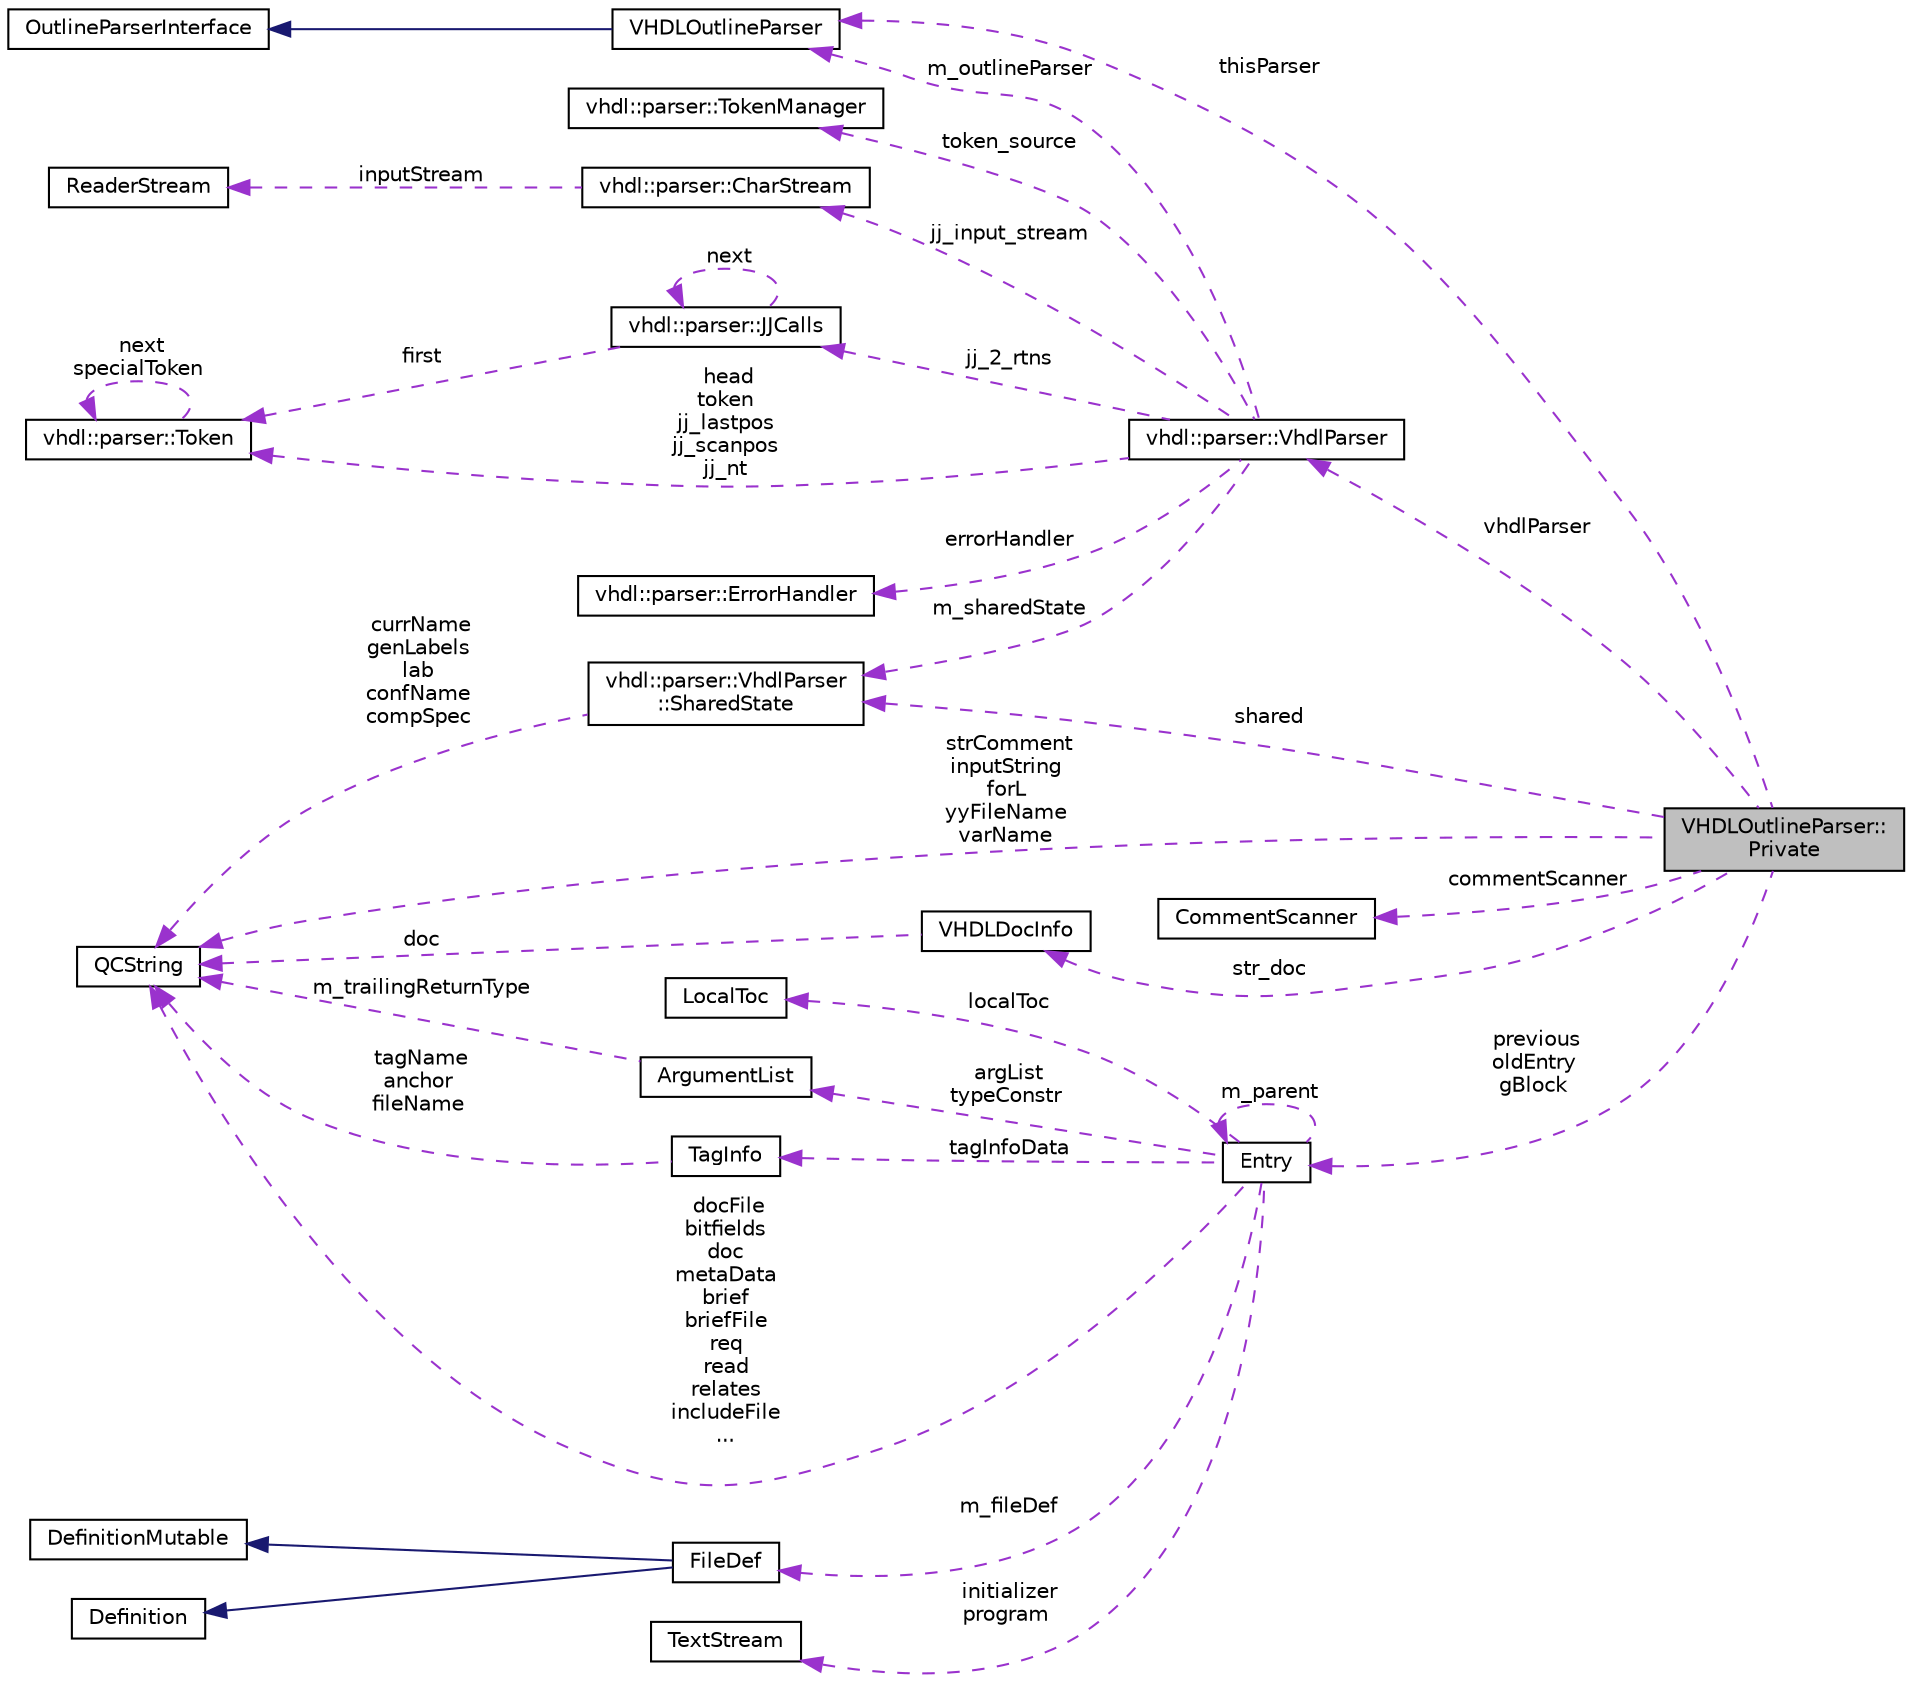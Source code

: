 digraph "VHDLOutlineParser::Private"
{
 // INTERACTIVE_SVG=YES
 // LATEX_PDF_SIZE
  edge [fontname="Helvetica",fontsize="10",labelfontname="Helvetica",labelfontsize="10"];
  node [fontname="Helvetica",fontsize="10",shape=record];
  rankdir="LR";
  Node1 [label="VHDLOutlineParser::\lPrivate",height=0.2,width=0.4,color="black", fillcolor="grey75", style="filled", fontcolor="black",tooltip=" "];
  Node2 -> Node1 [dir="back",color="darkorchid3",fontsize="10",style="dashed",label=" strComment\ninputString\nforL\nyyFileName\nvarName" ,fontname="Helvetica"];
  Node2 [label="QCString",height=0.2,width=0.4,color="black", fillcolor="white", style="filled",URL="$d9/d45/class_q_c_string.html",tooltip="This is an alternative implementation of QCString."];
  Node3 -> Node1 [dir="back",color="darkorchid3",fontsize="10",style="dashed",label=" str_doc" ,fontname="Helvetica"];
  Node3 [label="VHDLDocInfo",height=0.2,width=0.4,color="black", fillcolor="white", style="filled",URL="$d9/d20/struct_v_h_d_l_doc_info.html",tooltip=" "];
  Node2 -> Node3 [dir="back",color="darkorchid3",fontsize="10",style="dashed",label=" doc" ,fontname="Helvetica"];
  Node4 -> Node1 [dir="back",color="darkorchid3",fontsize="10",style="dashed",label=" shared" ,fontname="Helvetica"];
  Node4 [label="vhdl::parser::VhdlParser\l::SharedState",height=0.2,width=0.4,color="black", fillcolor="white", style="filled",URL="$d9/da2/structvhdl_1_1parser_1_1_vhdl_parser_1_1_shared_state.html",tooltip=" "];
  Node2 -> Node4 [dir="back",color="darkorchid3",fontsize="10",style="dashed",label=" currName\ngenLabels\nlab\nconfName\ncompSpec" ,fontname="Helvetica"];
  Node5 -> Node1 [dir="back",color="darkorchid3",fontsize="10",style="dashed",label=" thisParser" ,fontname="Helvetica"];
  Node5 [label="VHDLOutlineParser",height=0.2,width=0.4,color="black", fillcolor="white", style="filled",URL="$df/d4b/class_v_h_d_l_outline_parser.html",tooltip="VHDL parser using state-based lexical scanning."];
  Node6 -> Node5 [dir="back",color="midnightblue",fontsize="10",style="solid",fontname="Helvetica"];
  Node6 [label="OutlineParserInterface",height=0.2,width=0.4,color="black", fillcolor="white", style="filled",URL="$d5/d79/class_outline_parser_interface.html",tooltip="Abstract interface for outline parsers."];
  Node7 -> Node1 [dir="back",color="darkorchid3",fontsize="10",style="dashed",label=" commentScanner" ,fontname="Helvetica"];
  Node7 [label="CommentScanner",height=0.2,width=0.4,color="black", fillcolor="white", style="filled",URL="$d0/d6b/class_comment_scanner.html",tooltip=" "];
  Node8 -> Node1 [dir="back",color="darkorchid3",fontsize="10",style="dashed",label=" vhdlParser" ,fontname="Helvetica"];
  Node8 [label="vhdl::parser::VhdlParser",height=0.2,width=0.4,color="black", fillcolor="white", style="filled",URL="$de/d32/classvhdl_1_1parser_1_1_vhdl_parser.html",tooltip=" "];
  Node9 -> Node8 [dir="back",color="darkorchid3",fontsize="10",style="dashed",label=" errorHandler" ,fontname="Helvetica"];
  Node9 [label="vhdl::parser::ErrorHandler",height=0.2,width=0.4,color="black", fillcolor="white", style="filled",URL="$df/d0f/classvhdl_1_1parser_1_1_error_handler.html",tooltip=" "];
  Node4 -> Node8 [dir="back",color="darkorchid3",fontsize="10",style="dashed",label=" m_sharedState" ,fontname="Helvetica"];
  Node10 -> Node8 [dir="back",color="darkorchid3",fontsize="10",style="dashed",label=" token_source" ,fontname="Helvetica"];
  Node10 [label="vhdl::parser::TokenManager",height=0.2,width=0.4,color="black", fillcolor="white", style="filled",URL="$d3/d2c/classvhdl_1_1parser_1_1_token_manager.html",tooltip="An implementation for this interface is generated by JavaCCParser."];
  Node5 -> Node8 [dir="back",color="darkorchid3",fontsize="10",style="dashed",label=" m_outlineParser" ,fontname="Helvetica"];
  Node11 -> Node8 [dir="back",color="darkorchid3",fontsize="10",style="dashed",label=" jj_2_rtns" ,fontname="Helvetica"];
  Node11 [label="vhdl::parser::JJCalls",height=0.2,width=0.4,color="black", fillcolor="white", style="filled",URL="$d8/da3/structvhdl_1_1parser_1_1_j_j_calls.html",tooltip=" "];
  Node11 -> Node11 [dir="back",color="darkorchid3",fontsize="10",style="dashed",label=" next" ,fontname="Helvetica"];
  Node12 -> Node11 [dir="back",color="darkorchid3",fontsize="10",style="dashed",label=" first" ,fontname="Helvetica"];
  Node12 [label="vhdl::parser::Token",height=0.2,width=0.4,color="black", fillcolor="white", style="filled",URL="$dc/de7/classvhdl_1_1parser_1_1_token.html",tooltip="Describes the input token stream."];
  Node12 -> Node12 [dir="back",color="darkorchid3",fontsize="10",style="dashed",label=" next\nspecialToken" ,fontname="Helvetica"];
  Node13 -> Node8 [dir="back",color="darkorchid3",fontsize="10",style="dashed",label=" jj_input_stream" ,fontname="Helvetica"];
  Node13 [label="vhdl::parser::CharStream",height=0.2,width=0.4,color="black", fillcolor="white", style="filled",URL="$d2/d98/classvhdl_1_1parser_1_1_char_stream.html",tooltip="This class describes a character stream that maintains line and column number positions of the charac..."];
  Node14 -> Node13 [dir="back",color="darkorchid3",fontsize="10",style="dashed",label=" inputStream" ,fontname="Helvetica"];
  Node14 [label="ReaderStream",height=0.2,width=0.4,color="black", fillcolor="white", style="filled",URL="$d4/d89/class_reader_stream.html",tooltip=" "];
  Node12 -> Node8 [dir="back",color="darkorchid3",fontsize="10",style="dashed",label=" head\ntoken\njj_lastpos\njj_scanpos\njj_nt" ,fontname="Helvetica"];
  Node15 -> Node1 [dir="back",color="darkorchid3",fontsize="10",style="dashed",label=" previous\noldEntry\ngBlock" ,fontname="Helvetica"];
  Node15 [label="Entry",height=0.2,width=0.4,color="black", fillcolor="white", style="filled",URL="$d4/dd7/class_entry.html",tooltip="Represents an unstructured piece of information, about an entity found in the sources."];
  Node2 -> Node15 [dir="back",color="darkorchid3",fontsize="10",style="dashed",label=" docFile\nbitfields\ndoc\nmetaData\nbrief\nbriefFile\nreq\nread\nrelates\nincludeFile\n..." ,fontname="Helvetica"];
  Node16 -> Node15 [dir="back",color="darkorchid3",fontsize="10",style="dashed",label=" initializer\nprogram" ,fontname="Helvetica"];
  Node16 [label="TextStream",height=0.2,width=0.4,color="black", fillcolor="white", style="filled",URL="$d3/d30/class_text_stream.html",tooltip="Text streaming class that buffers data."];
  Node17 -> Node15 [dir="back",color="darkorchid3",fontsize="10",style="dashed",label=" m_fileDef" ,fontname="Helvetica"];
  Node17 [label="FileDef",height=0.2,width=0.4,color="black", fillcolor="white", style="filled",URL="$de/db0/class_file_def.html",tooltip="A model of a file symbol."];
  Node18 -> Node17 [dir="back",color="midnightblue",fontsize="10",style="solid",fontname="Helvetica"];
  Node18 [label="DefinitionMutable",height=0.2,width=0.4,color="black", fillcolor="white", style="filled",URL="$d0/d46/class_definition_mutable.html",tooltip=" "];
  Node19 -> Node17 [dir="back",color="midnightblue",fontsize="10",style="solid",fontname="Helvetica"];
  Node19 [label="Definition",height=0.2,width=0.4,color="black", fillcolor="white", style="filled",URL="$d5/dcc/class_definition.html",tooltip="The common base class of all entity definitions found in the sources."];
  Node20 -> Node15 [dir="back",color="darkorchid3",fontsize="10",style="dashed",label=" tagInfoData" ,fontname="Helvetica"];
  Node20 [label="TagInfo",height=0.2,width=0.4,color="black", fillcolor="white", style="filled",URL="$d3/dc3/struct_tag_info.html",tooltip="This struct is used to capture the tag file information for an Entry."];
  Node2 -> Node20 [dir="back",color="darkorchid3",fontsize="10",style="dashed",label=" tagName\nanchor\nfileName" ,fontname="Helvetica"];
  Node21 -> Node15 [dir="back",color="darkorchid3",fontsize="10",style="dashed",label=" argList\ntypeConstr" ,fontname="Helvetica"];
  Node21 [label="ArgumentList",height=0.2,width=0.4,color="black", fillcolor="white", style="filled",URL="$d7/df8/class_argument_list.html",tooltip="This class represents an function or template argument list."];
  Node2 -> Node21 [dir="back",color="darkorchid3",fontsize="10",style="dashed",label=" m_trailingReturnType" ,fontname="Helvetica"];
  Node15 -> Node15 [dir="back",color="darkorchid3",fontsize="10",style="dashed",label=" m_parent" ,fontname="Helvetica"];
  Node22 -> Node15 [dir="back",color="darkorchid3",fontsize="10",style="dashed",label=" localToc" ,fontname="Helvetica"];
  Node22 [label="LocalToc",height=0.2,width=0.4,color="black", fillcolor="white", style="filled",URL="$da/d1d/class_local_toc.html",tooltip=" "];
}
